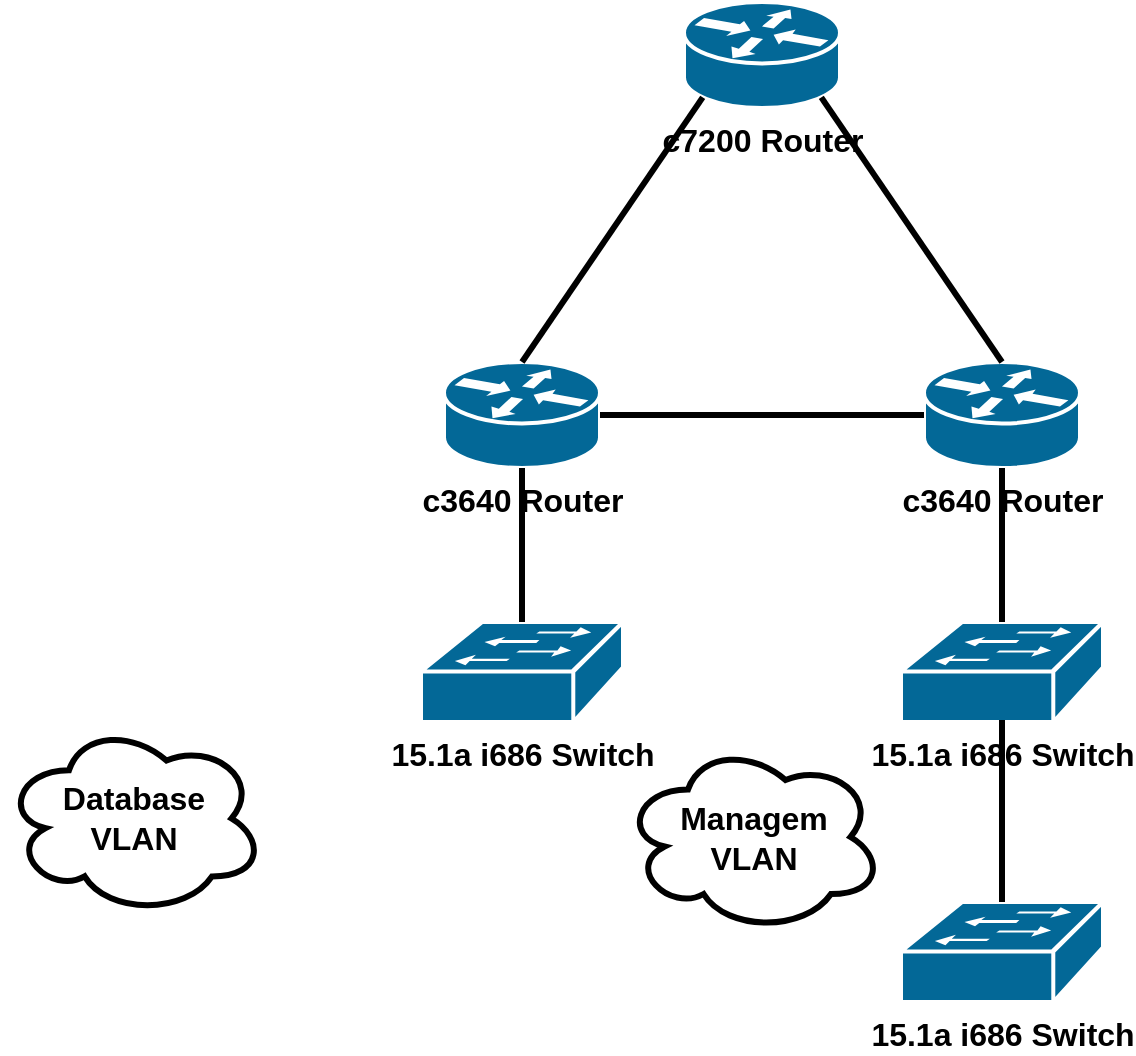 <mxfile version="26.0.11">
  <diagram name="Page-1" id="c37626ed-c26b-45fb-9056-f9ebc6bb27b6">
    <mxGraphModel dx="1434" dy="759" grid="1" gridSize="10" guides="1" tooltips="1" connect="1" arrows="1" fold="1" page="1" pageScale="1" pageWidth="1100" pageHeight="850" background="none" math="0" shadow="0">
      <root>
        <mxCell id="0" />
        <mxCell id="1" parent="0" />
        <mxCell id="bU7S4ERMX5JgMJu_IhuA-4" value="&lt;font style=&quot;font-size: 16px;&quot;&gt;&lt;b&gt;c7200 Router&lt;/b&gt;&lt;/font&gt;" style="shape=mxgraph.cisco.routers.router;sketch=0;html=1;pointerEvents=1;dashed=0;fillColor=#036897;strokeColor=#ffffff;strokeWidth=2;verticalLabelPosition=bottom;verticalAlign=top;align=center;outlineConnect=0;" vertex="1" parent="1">
          <mxGeometry x="490" y="270" width="78" height="53" as="geometry" />
        </mxCell>
        <mxCell id="bU7S4ERMX5JgMJu_IhuA-5" value="&lt;font style=&quot;font-size: 16px;&quot;&gt;&lt;b&gt;c3640 Router&lt;/b&gt;&lt;/font&gt;" style="shape=mxgraph.cisco.routers.router;sketch=0;html=1;pointerEvents=1;dashed=0;fillColor=#036897;strokeColor=#ffffff;strokeWidth=2;verticalLabelPosition=bottom;verticalAlign=top;align=center;outlineConnect=0;" vertex="1" parent="1">
          <mxGeometry x="370" y="450" width="78" height="53" as="geometry" />
        </mxCell>
        <mxCell id="bU7S4ERMX5JgMJu_IhuA-6" value="&lt;font style=&quot;font-size: 16px;&quot;&gt;&lt;b&gt;c3640 Router&lt;/b&gt;&lt;/font&gt;" style="shape=mxgraph.cisco.routers.router;sketch=0;html=1;pointerEvents=1;dashed=0;fillColor=#036897;strokeColor=#ffffff;strokeWidth=2;verticalLabelPosition=bottom;verticalAlign=top;align=center;outlineConnect=0;" vertex="1" parent="1">
          <mxGeometry x="610" y="450" width="78" height="53" as="geometry" />
        </mxCell>
        <mxCell id="bU7S4ERMX5JgMJu_IhuA-7" value="&lt;font style=&quot;font-size: 16px;&quot;&gt;&lt;b&gt;15.1a i686 Switch&lt;/b&gt;&lt;/font&gt;" style="shape=mxgraph.cisco.switches.workgroup_switch;sketch=0;html=1;pointerEvents=1;dashed=0;fillColor=#036897;strokeColor=#ffffff;strokeWidth=2;verticalLabelPosition=bottom;verticalAlign=top;align=center;outlineConnect=0;" vertex="1" parent="1">
          <mxGeometry x="598.5" y="580" width="101" height="50" as="geometry" />
        </mxCell>
        <mxCell id="bU7S4ERMX5JgMJu_IhuA-8" value="&lt;font style=&quot;font-size: 16px;&quot;&gt;&lt;b&gt;15.1a i686 Switch&lt;/b&gt;&lt;/font&gt;" style="shape=mxgraph.cisco.switches.workgroup_switch;sketch=0;html=1;pointerEvents=1;dashed=0;fillColor=#036897;strokeColor=#ffffff;strokeWidth=2;verticalLabelPosition=bottom;verticalAlign=top;align=center;outlineConnect=0;" vertex="1" parent="1">
          <mxGeometry x="358.5" y="580" width="101" height="50" as="geometry" />
        </mxCell>
        <mxCell id="bU7S4ERMX5JgMJu_IhuA-9" value="&lt;font style=&quot;font-size: 16px;&quot;&gt;&lt;b&gt;15.1a i686 Switch&lt;/b&gt;&lt;/font&gt;" style="shape=mxgraph.cisco.switches.workgroup_switch;sketch=0;html=1;pointerEvents=1;dashed=0;fillColor=#036897;strokeColor=#ffffff;strokeWidth=2;verticalLabelPosition=bottom;verticalAlign=top;align=center;outlineConnect=0;" vertex="1" parent="1">
          <mxGeometry x="598.5" y="720" width="101" height="50" as="geometry" />
        </mxCell>
        <mxCell id="bU7S4ERMX5JgMJu_IhuA-11" value="" style="endArrow=none;html=1;rounded=0;strokeWidth=3;exitX=0.5;exitY=0;exitDx=0;exitDy=0;exitPerimeter=0;entryX=0.12;entryY=0.9;entryDx=0;entryDy=0;entryPerimeter=0;" edge="1" parent="1" source="bU7S4ERMX5JgMJu_IhuA-5" target="bU7S4ERMX5JgMJu_IhuA-4">
          <mxGeometry width="50" height="50" relative="1" as="geometry">
            <mxPoint x="540" y="620" as="sourcePoint" />
            <mxPoint x="590" y="570" as="targetPoint" />
          </mxGeometry>
        </mxCell>
        <mxCell id="bU7S4ERMX5JgMJu_IhuA-12" value="" style="endArrow=none;html=1;rounded=0;strokeWidth=3;exitX=0.5;exitY=0;exitDx=0;exitDy=0;exitPerimeter=0;entryX=0.88;entryY=0.9;entryDx=0;entryDy=0;entryPerimeter=0;" edge="1" parent="1" source="bU7S4ERMX5JgMJu_IhuA-6" target="bU7S4ERMX5JgMJu_IhuA-4">
          <mxGeometry width="50" height="50" relative="1" as="geometry">
            <mxPoint x="419" y="460" as="sourcePoint" />
            <mxPoint x="518" y="333" as="targetPoint" />
          </mxGeometry>
        </mxCell>
        <mxCell id="bU7S4ERMX5JgMJu_IhuA-13" value="" style="endArrow=none;html=1;rounded=0;strokeWidth=3;exitX=0.5;exitY=0;exitDx=0;exitDy=0;exitPerimeter=0;entryX=0.5;entryY=1;entryDx=0;entryDy=0;entryPerimeter=0;" edge="1" parent="1" source="bU7S4ERMX5JgMJu_IhuA-7" target="bU7S4ERMX5JgMJu_IhuA-6">
          <mxGeometry width="50" height="50" relative="1" as="geometry">
            <mxPoint x="659" y="460" as="sourcePoint" />
            <mxPoint x="569" y="328" as="targetPoint" />
          </mxGeometry>
        </mxCell>
        <mxCell id="bU7S4ERMX5JgMJu_IhuA-14" value="" style="endArrow=none;html=1;rounded=0;strokeWidth=3;exitX=0;exitY=0.5;exitDx=0;exitDy=0;exitPerimeter=0;entryX=1;entryY=0.5;entryDx=0;entryDy=0;entryPerimeter=0;" edge="1" parent="1" source="bU7S4ERMX5JgMJu_IhuA-6" target="bU7S4ERMX5JgMJu_IhuA-5">
          <mxGeometry width="50" height="50" relative="1" as="geometry">
            <mxPoint x="669" y="470" as="sourcePoint" />
            <mxPoint x="579" y="338" as="targetPoint" />
          </mxGeometry>
        </mxCell>
        <mxCell id="bU7S4ERMX5JgMJu_IhuA-15" value="" style="endArrow=none;html=1;rounded=0;strokeWidth=3;exitX=0.5;exitY=0;exitDx=0;exitDy=0;exitPerimeter=0;entryX=0.5;entryY=1;entryDx=0;entryDy=0;entryPerimeter=0;" edge="1" parent="1" source="bU7S4ERMX5JgMJu_IhuA-8" target="bU7S4ERMX5JgMJu_IhuA-5">
          <mxGeometry width="50" height="50" relative="1" as="geometry">
            <mxPoint x="679" y="480" as="sourcePoint" />
            <mxPoint x="589" y="348" as="targetPoint" />
          </mxGeometry>
        </mxCell>
        <mxCell id="bU7S4ERMX5JgMJu_IhuA-17" value="&lt;div&gt;&lt;b&gt;&lt;font style=&quot;font-size: 16px;&quot;&gt;Database&lt;/font&gt;&lt;/b&gt;&lt;/div&gt;&lt;div&gt;&lt;b&gt;&lt;font style=&quot;font-size: 16px;&quot;&gt;VLAN&lt;/font&gt;&lt;/b&gt;&lt;/div&gt;" style="ellipse;shape=cloud;whiteSpace=wrap;html=1;strokeWidth=3;" vertex="1" parent="1">
          <mxGeometry x="150" y="630" width="130" height="96.5" as="geometry" />
        </mxCell>
        <mxCell id="bU7S4ERMX5JgMJu_IhuA-18" value="&lt;div&gt;&lt;b&gt;&lt;font style=&quot;font-size: 16px;&quot;&gt;Managem&lt;/font&gt;&lt;/b&gt;&lt;/div&gt;&lt;div&gt;&lt;b&gt;&lt;font style=&quot;font-size: 16px;&quot;&gt;VLAN&lt;/font&gt;&lt;/b&gt;&lt;/div&gt;" style="ellipse;shape=cloud;whiteSpace=wrap;html=1;strokeWidth=3;" vertex="1" parent="1">
          <mxGeometry x="459.5" y="640" width="130" height="95" as="geometry" />
        </mxCell>
        <mxCell id="bU7S4ERMX5JgMJu_IhuA-19" value="" style="endArrow=none;html=1;rounded=0;strokeWidth=3;exitX=0.5;exitY=0;exitDx=0;exitDy=0;exitPerimeter=0;entryX=0.5;entryY=0.98;entryDx=0;entryDy=0;entryPerimeter=0;" edge="1" parent="1" source="bU7S4ERMX5JgMJu_IhuA-9" target="bU7S4ERMX5JgMJu_IhuA-7">
          <mxGeometry width="50" height="50" relative="1" as="geometry">
            <mxPoint x="659" y="590" as="sourcePoint" />
            <mxPoint x="659" y="513" as="targetPoint" />
          </mxGeometry>
        </mxCell>
      </root>
    </mxGraphModel>
  </diagram>
</mxfile>
